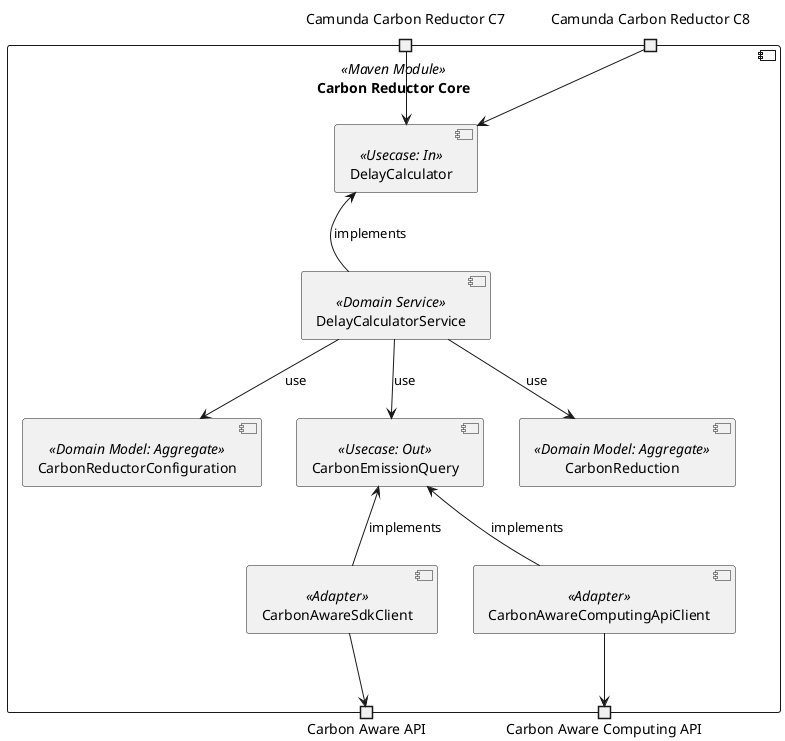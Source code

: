 @startuml

component "Carbon Reductor Core" <<Maven Module>> {
    portin "Camunda Carbon Reductor C7" <<Maven Module>>
    portin "Camunda Carbon Reductor C8" <<Maven Module>>

    ' Usecase
    component DelayCalculator <<Usecase: In>>
    component CarbonEmissionQuery <<Usecase: Out>>

    ' Domain
    component DelayCalculatorService <<Domain Service>>

    component CarbonReduction <<Domain Model: Aggregate>>
    component CarbonReductorConfiguration <<Domain Model: Aggregate>>

    ' Adapter
    component CarbonAwareSdkClient <<Adapter>>
    component CarbonAwareComputingApiClient <<Adapter>>

    portout "Carbon Aware API" <<Maven Module>>
    portout "Carbon Aware Computing API" <<Maven Module>>


    DelayCalculatorService --> CarbonReduction : use
    DelayCalculatorService --> CarbonReductorConfiguration  : use

    DelayCalculator <-- DelayCalculatorService : implements
    CarbonEmissionQuery <-- CarbonAwareSdkClient : implements
    CarbonEmissionQuery <-- CarbonAwareComputingApiClient : implements

    DelayCalculatorService --> CarbonEmissionQuery : use


    "Camunda Carbon Reductor C7" --> DelayCalculator
    "Camunda Carbon Reductor C8" --> DelayCalculator

    CarbonAwareSdkClient --> "Carbon Aware API"
    CarbonAwareComputingApiClient --> "Carbon Aware Computing API"
}

@enduml
